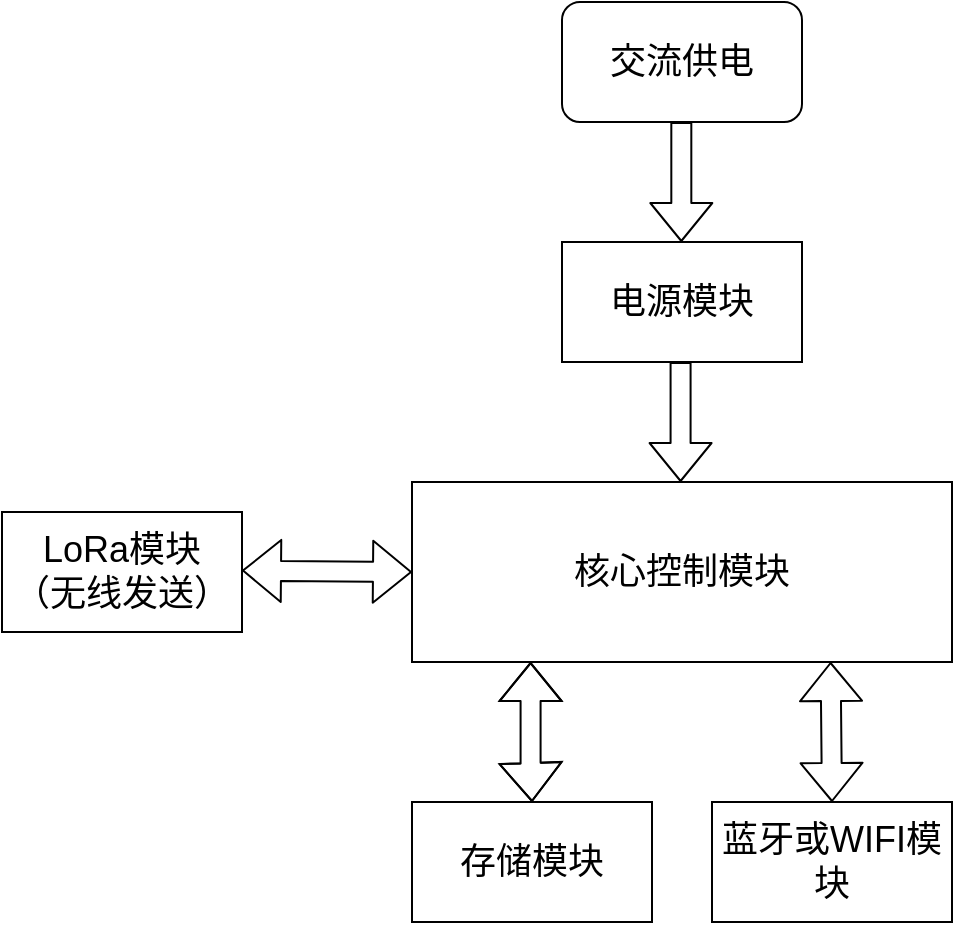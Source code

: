 <mxfile version="14.5.8" type="github">
  <diagram id="3NkLJo6TJVKmp-w63WLC" name="第 1 页">
    <mxGraphModel dx="319" dy="501" grid="1" gridSize="10" guides="1" tooltips="1" connect="1" arrows="1" fold="1" page="1" pageScale="1" pageWidth="827" pageHeight="1169" math="0" shadow="0">
      <root>
        <mxCell id="0" />
        <mxCell id="1" parent="0" />
        <mxCell id="PAe-5uyCxa2XsL8ZQy4g-2" value="电源模块" style="rounded=0;whiteSpace=wrap;html=1;fontSize=18;" vertex="1" parent="1">
          <mxGeometry x="320" y="240" width="120" height="60" as="geometry" />
        </mxCell>
        <mxCell id="PAe-5uyCxa2XsL8ZQy4g-3" value="核心控制模块" style="rounded=0;whiteSpace=wrap;html=1;fontSize=18;" vertex="1" parent="1">
          <mxGeometry x="245" y="360" width="270" height="90" as="geometry" />
        </mxCell>
        <mxCell id="PAe-5uyCxa2XsL8ZQy4g-4" value="LoRa模块&lt;br&gt;（无线发送）" style="rounded=0;whiteSpace=wrap;html=1;fontSize=18;" vertex="1" parent="1">
          <mxGeometry x="40" y="375" width="120" height="60" as="geometry" />
        </mxCell>
        <mxCell id="PAe-5uyCxa2XsL8ZQy4g-6" value="存储模块" style="rounded=0;whiteSpace=wrap;html=1;fontSize=18;" vertex="1" parent="1">
          <mxGeometry x="245" y="520" width="120" height="60" as="geometry" />
        </mxCell>
        <mxCell id="PAe-5uyCxa2XsL8ZQy4g-7" value="蓝牙或WIFI模块" style="rounded=0;whiteSpace=wrap;html=1;fontSize=18;" vertex="1" parent="1">
          <mxGeometry x="395" y="520" width="120" height="60" as="geometry" />
        </mxCell>
        <mxCell id="PAe-5uyCxa2XsL8ZQy4g-8" value="" style="shape=flexArrow;endArrow=classic;startArrow=classic;html=1;fontSize=18;exitX=0.5;exitY=0;exitDx=0;exitDy=0;" edge="1" parent="1" source="PAe-5uyCxa2XsL8ZQy4g-6">
          <mxGeometry width="50" height="50" relative="1" as="geometry">
            <mxPoint x="304.29" y="514" as="sourcePoint" />
            <mxPoint x="304.29" y="450" as="targetPoint" />
            <Array as="points">
              <mxPoint x="304.29" y="500" />
            </Array>
          </mxGeometry>
        </mxCell>
        <mxCell id="PAe-5uyCxa2XsL8ZQy4g-9" value="" style="shape=flexArrow;endArrow=classic;startArrow=classic;html=1;fontSize=18;exitX=0.5;exitY=0;exitDx=0;exitDy=0;" edge="1" parent="1" source="PAe-5uyCxa2XsL8ZQy4g-7">
          <mxGeometry width="50" height="50" relative="1" as="geometry">
            <mxPoint x="454.29" y="514" as="sourcePoint" />
            <mxPoint x="454.29" y="450" as="targetPoint" />
          </mxGeometry>
        </mxCell>
        <mxCell id="PAe-5uyCxa2XsL8ZQy4g-11" value="" style="shape=flexArrow;endArrow=classic;startArrow=classic;html=1;fontSize=18;exitX=0;exitY=0.5;exitDx=0;exitDy=0;" edge="1" parent="1" source="PAe-5uyCxa2XsL8ZQy4g-3">
          <mxGeometry width="50" height="50" relative="1" as="geometry">
            <mxPoint x="240" y="404" as="sourcePoint" />
            <mxPoint x="160" y="404.29" as="targetPoint" />
          </mxGeometry>
        </mxCell>
        <mxCell id="PAe-5uyCxa2XsL8ZQy4g-12" value="" style="shape=flexArrow;endArrow=classic;html=1;fontSize=18;exitX=0.5;exitY=1;exitDx=0;exitDy=0;entryX=0.5;entryY=0;entryDx=0;entryDy=0;" edge="1" parent="1">
          <mxGeometry width="50" height="50" relative="1" as="geometry">
            <mxPoint x="379.29" y="300" as="sourcePoint" />
            <mxPoint x="379.29" y="360" as="targetPoint" />
          </mxGeometry>
        </mxCell>
        <mxCell id="PAe-5uyCxa2XsL8ZQy4g-17" value="交流供电" style="rounded=1;whiteSpace=wrap;html=1;fontSize=18;" vertex="1" parent="1">
          <mxGeometry x="320" y="120" width="120" height="60" as="geometry" />
        </mxCell>
        <mxCell id="PAe-5uyCxa2XsL8ZQy4g-18" value="" style="shape=flexArrow;endArrow=classic;html=1;fontSize=18;exitX=0.5;exitY=1;exitDx=0;exitDy=0;entryX=0.5;entryY=0;entryDx=0;entryDy=0;" edge="1" parent="1">
          <mxGeometry width="50" height="50" relative="1" as="geometry">
            <mxPoint x="379.66" y="180" as="sourcePoint" />
            <mxPoint x="379.66" y="240.0" as="targetPoint" />
          </mxGeometry>
        </mxCell>
      </root>
    </mxGraphModel>
  </diagram>
</mxfile>
